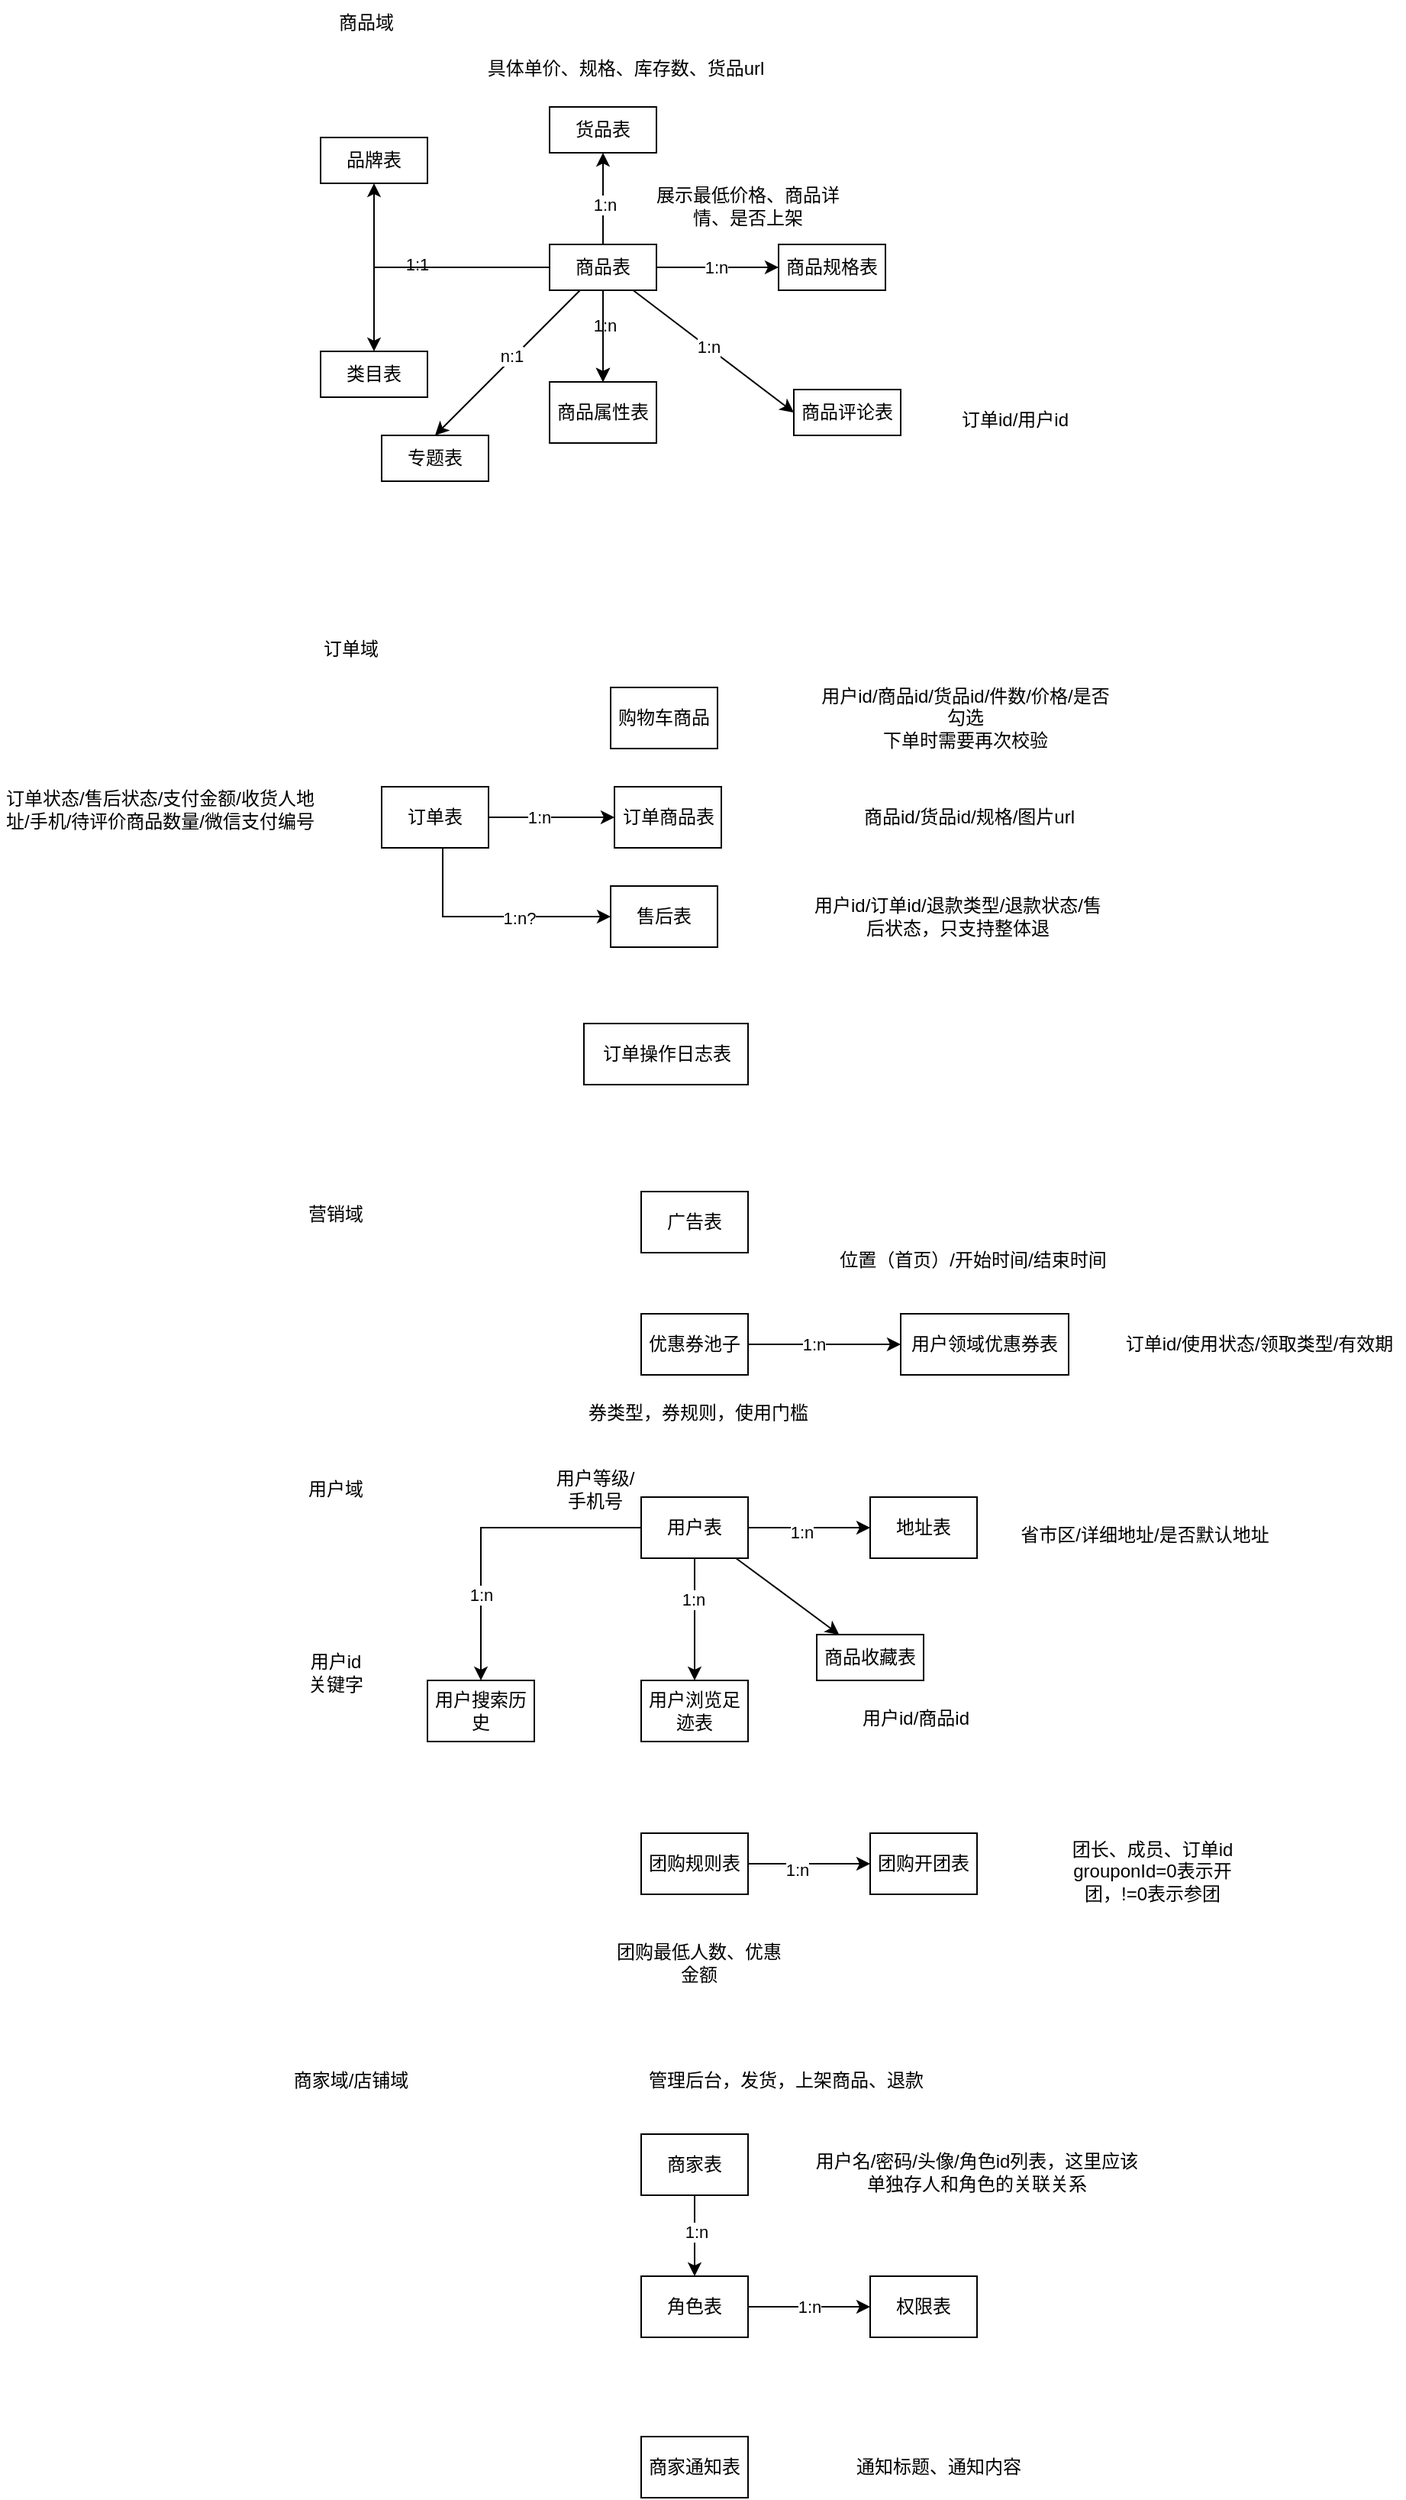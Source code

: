 <mxfile version="21.6.6" type="github">
  <diagram id="R2lEEEUBdFMjLlhIrx00" name="Page-1">
    <mxGraphModel dx="1783" dy="520" grid="1" gridSize="10" guides="1" tooltips="1" connect="1" arrows="1" fold="1" page="1" pageScale="1" pageWidth="850" pageHeight="1100" math="0" shadow="0" extFonts="Permanent Marker^https://fonts.googleapis.com/css?family=Permanent+Marker">
      <root>
        <mxCell id="0" />
        <mxCell id="1" parent="0" />
        <mxCell id="ljNqTBHzjzzW8Y34iLLb-36" value="&lt;div&gt;&lt;br&gt;&lt;/div&gt;&lt;div&gt;&lt;br&gt;&lt;/div&gt;&lt;div&gt;&lt;br&gt;&lt;/div&gt;&lt;div&gt;&lt;br&gt;&lt;/div&gt;&lt;div&gt;&lt;br&gt;&lt;/div&gt;&lt;div&gt;&lt;br&gt;&lt;/div&gt;&lt;div&gt;&lt;br&gt;&lt;/div&gt;&lt;div&gt;&lt;br&gt;&lt;/div&gt;&lt;div&gt;&lt;br&gt;&lt;/div&gt;&lt;div&gt;&lt;br&gt;&lt;/div&gt;&lt;div&gt;&lt;br&gt;&lt;/div&gt;&lt;div&gt;&lt;br&gt;&lt;/div&gt;&lt;div&gt;&lt;br&gt;&lt;/div&gt;&lt;div&gt;&lt;br&gt;&lt;/div&gt;" style="text;html=1;strokeColor=none;fillColor=none;align=center;verticalAlign=middle;whiteSpace=wrap;rounded=0;" parent="1" vertex="1">
          <mxGeometry x="10" y="170" width="60" height="30" as="geometry" />
        </mxCell>
        <mxCell id="ljNqTBHzjzzW8Y34iLLb-44" value="" style="edgeStyle=orthogonalEdgeStyle;rounded=0;orthogonalLoop=1;jettySize=auto;html=1;" parent="1" source="ljNqTBHzjzzW8Y34iLLb-42" target="ljNqTBHzjzzW8Y34iLLb-43" edge="1">
          <mxGeometry relative="1" as="geometry" />
        </mxCell>
        <mxCell id="ljNqTBHzjzzW8Y34iLLb-45" value="1:n" style="edgeLabel;html=1;align=center;verticalAlign=middle;resizable=0;points=[];" parent="ljNqTBHzjzzW8Y34iLLb-44" vertex="1" connectable="0">
          <mxGeometry x="-0.25" y="1" relative="1" as="geometry">
            <mxPoint as="offset" />
          </mxGeometry>
        </mxCell>
        <mxCell id="ljNqTBHzjzzW8Y34iLLb-47" value="" style="edgeStyle=orthogonalEdgeStyle;rounded=0;orthogonalLoop=1;jettySize=auto;html=1;" parent="1" source="ljNqTBHzjzzW8Y34iLLb-42" target="ljNqTBHzjzzW8Y34iLLb-46" edge="1">
          <mxGeometry relative="1" as="geometry" />
        </mxCell>
        <mxCell id="ljNqTBHzjzzW8Y34iLLb-48" value="1:n" style="edgeLabel;html=1;align=center;verticalAlign=middle;resizable=0;points=[];" parent="ljNqTBHzjzzW8Y34iLLb-47" vertex="1" connectable="0">
          <mxGeometry x="-0.025" relative="1" as="geometry">
            <mxPoint as="offset" />
          </mxGeometry>
        </mxCell>
        <mxCell id="ljNqTBHzjzzW8Y34iLLb-50" value="" style="edgeStyle=orthogonalEdgeStyle;rounded=0;orthogonalLoop=1;jettySize=auto;html=1;" parent="1" source="ljNqTBHzjzzW8Y34iLLb-42" target="ljNqTBHzjzzW8Y34iLLb-49" edge="1">
          <mxGeometry relative="1" as="geometry" />
        </mxCell>
        <mxCell id="ljNqTBHzjzzW8Y34iLLb-52" value="1:n" style="edgeLabel;html=1;align=center;verticalAlign=middle;resizable=0;points=[];" parent="ljNqTBHzjzzW8Y34iLLb-50" vertex="1" connectable="0">
          <mxGeometry x="-0.133" y="-1" relative="1" as="geometry">
            <mxPoint as="offset" />
          </mxGeometry>
        </mxCell>
        <mxCell id="ljNqTBHzjzzW8Y34iLLb-55" value="" style="edgeStyle=orthogonalEdgeStyle;rounded=0;orthogonalLoop=1;jettySize=auto;html=1;" parent="1" source="ljNqTBHzjzzW8Y34iLLb-42" target="ljNqTBHzjzzW8Y34iLLb-54" edge="1">
          <mxGeometry relative="1" as="geometry" />
        </mxCell>
        <mxCell id="ljNqTBHzjzzW8Y34iLLb-56" value="1:1" style="edgeLabel;html=1;align=center;verticalAlign=middle;resizable=0;points=[];" parent="ljNqTBHzjzzW8Y34iLLb-55" vertex="1" connectable="0">
          <mxGeometry x="0.024" y="-2" relative="1" as="geometry">
            <mxPoint as="offset" />
          </mxGeometry>
        </mxCell>
        <mxCell id="ljNqTBHzjzzW8Y34iLLb-59" value="" style="edgeStyle=orthogonalEdgeStyle;rounded=0;orthogonalLoop=1;jettySize=auto;html=1;" parent="1" source="ljNqTBHzjzzW8Y34iLLb-42" target="ljNqTBHzjzzW8Y34iLLb-58" edge="1">
          <mxGeometry relative="1" as="geometry" />
        </mxCell>
        <mxCell id="ljNqTBHzjzzW8Y34iLLb-61" value="" style="edgeStyle=orthogonalEdgeStyle;rounded=0;orthogonalLoop=1;jettySize=auto;html=1;" parent="1" source="ljNqTBHzjzzW8Y34iLLb-42" target="ljNqTBHzjzzW8Y34iLLb-43" edge="1">
          <mxGeometry relative="1" as="geometry" />
        </mxCell>
        <mxCell id="ljNqTBHzjzzW8Y34iLLb-62" value="" style="edgeStyle=orthogonalEdgeStyle;rounded=0;orthogonalLoop=1;jettySize=auto;html=1;" parent="1" source="ljNqTBHzjzzW8Y34iLLb-42" target="ljNqTBHzjzzW8Y34iLLb-43" edge="1">
          <mxGeometry relative="1" as="geometry" />
        </mxCell>
        <mxCell id="ljNqTBHzjzzW8Y34iLLb-65" style="rounded=0;orthogonalLoop=1;jettySize=auto;html=1;entryX=0;entryY=0.5;entryDx=0;entryDy=0;" parent="1" source="ljNqTBHzjzzW8Y34iLLb-42" target="ljNqTBHzjzzW8Y34iLLb-64" edge="1">
          <mxGeometry relative="1" as="geometry" />
        </mxCell>
        <mxCell id="ljNqTBHzjzzW8Y34iLLb-66" value="1:n" style="edgeLabel;html=1;align=center;verticalAlign=middle;resizable=0;points=[];" parent="ljNqTBHzjzzW8Y34iLLb-65" vertex="1" connectable="0">
          <mxGeometry x="-0.08" relative="1" as="geometry">
            <mxPoint as="offset" />
          </mxGeometry>
        </mxCell>
        <mxCell id="ljNqTBHzjzzW8Y34iLLb-127" style="rounded=0;orthogonalLoop=1;jettySize=auto;html=1;entryX=0.5;entryY=0;entryDx=0;entryDy=0;" parent="1" source="ljNqTBHzjzzW8Y34iLLb-42" target="ljNqTBHzjzzW8Y34iLLb-125" edge="1">
          <mxGeometry relative="1" as="geometry" />
        </mxCell>
        <mxCell id="ljNqTBHzjzzW8Y34iLLb-128" value="n:1" style="edgeLabel;html=1;align=center;verticalAlign=middle;resizable=0;points=[];" parent="ljNqTBHzjzzW8Y34iLLb-127" vertex="1" connectable="0">
          <mxGeometry x="-0.053" y="-1" relative="1" as="geometry">
            <mxPoint y="-1" as="offset" />
          </mxGeometry>
        </mxCell>
        <mxCell id="ljNqTBHzjzzW8Y34iLLb-42" value="商品表" style="rounded=0;whiteSpace=wrap;html=1;" parent="1" vertex="1">
          <mxGeometry x="250" y="180" width="70" height="30" as="geometry" />
        </mxCell>
        <mxCell id="ljNqTBHzjzzW8Y34iLLb-43" value="商品属性表" style="rounded=0;whiteSpace=wrap;html=1;" parent="1" vertex="1">
          <mxGeometry x="250" y="270" width="70" height="40" as="geometry" />
        </mxCell>
        <mxCell id="ljNqTBHzjzzW8Y34iLLb-46" value="商品规格表" style="rounded=0;whiteSpace=wrap;html=1;" parent="1" vertex="1">
          <mxGeometry x="400" y="180" width="70" height="30" as="geometry" />
        </mxCell>
        <mxCell id="ljNqTBHzjzzW8Y34iLLb-49" value="货品表" style="rounded=0;whiteSpace=wrap;html=1;" parent="1" vertex="1">
          <mxGeometry x="250" y="90" width="70" height="30" as="geometry" />
        </mxCell>
        <mxCell id="ljNqTBHzjzzW8Y34iLLb-51" value="具体单价、规格、库存数、货品url" style="text;html=1;strokeColor=none;fillColor=none;align=center;verticalAlign=middle;whiteSpace=wrap;rounded=0;" parent="1" vertex="1">
          <mxGeometry x="200" y="50" width="200" height="30" as="geometry" />
        </mxCell>
        <mxCell id="ljNqTBHzjzzW8Y34iLLb-53" value="展示最低价格、商品详情、是否上架" style="text;html=1;strokeColor=none;fillColor=none;align=center;verticalAlign=middle;whiteSpace=wrap;rounded=0;" parent="1" vertex="1">
          <mxGeometry x="310" y="140" width="140" height="30" as="geometry" />
        </mxCell>
        <mxCell id="ljNqTBHzjzzW8Y34iLLb-54" value="品牌表" style="rounded=0;whiteSpace=wrap;html=1;" parent="1" vertex="1">
          <mxGeometry x="100" y="110" width="70" height="30" as="geometry" />
        </mxCell>
        <mxCell id="ljNqTBHzjzzW8Y34iLLb-58" value="类目表" style="rounded=0;whiteSpace=wrap;html=1;" parent="1" vertex="1">
          <mxGeometry x="100" y="250" width="70" height="30" as="geometry" />
        </mxCell>
        <mxCell id="ljNqTBHzjzzW8Y34iLLb-60" value="商品域" style="text;html=1;strokeColor=none;fillColor=none;align=center;verticalAlign=middle;whiteSpace=wrap;rounded=0;" parent="1" vertex="1">
          <mxGeometry x="100" y="20" width="60" height="30" as="geometry" />
        </mxCell>
        <mxCell id="ljNqTBHzjzzW8Y34iLLb-64" value="商品评论表" style="rounded=0;whiteSpace=wrap;html=1;" parent="1" vertex="1">
          <mxGeometry x="410" y="275" width="70" height="30" as="geometry" />
        </mxCell>
        <mxCell id="ljNqTBHzjzzW8Y34iLLb-67" value="订单id/用户id" style="text;html=1;strokeColor=none;fillColor=none;align=center;verticalAlign=middle;whiteSpace=wrap;rounded=0;" parent="1" vertex="1">
          <mxGeometry x="510" y="280" width="90" height="30" as="geometry" />
        </mxCell>
        <mxCell id="ljNqTBHzjzzW8Y34iLLb-68" value="商品收藏表" style="rounded=0;whiteSpace=wrap;html=1;" parent="1" vertex="1">
          <mxGeometry x="425" y="1090" width="70" height="30" as="geometry" />
        </mxCell>
        <mxCell id="ljNqTBHzjzzW8Y34iLLb-71" value="订单域" style="text;html=1;strokeColor=none;fillColor=none;align=center;verticalAlign=middle;whiteSpace=wrap;rounded=0;" parent="1" vertex="1">
          <mxGeometry x="90" y="430" width="60" height="30" as="geometry" />
        </mxCell>
        <mxCell id="ljNqTBHzjzzW8Y34iLLb-72" value="购物车商品" style="rounded=0;whiteSpace=wrap;html=1;" parent="1" vertex="1">
          <mxGeometry x="290" y="470" width="70" height="40" as="geometry" />
        </mxCell>
        <mxCell id="ljNqTBHzjzzW8Y34iLLb-73" value="用户id/商品id/货品id/件数/价格/是否勾选&lt;br&gt;下单时需要再次校验" style="text;html=1;strokeColor=none;fillColor=none;align=center;verticalAlign=middle;whiteSpace=wrap;rounded=0;" parent="1" vertex="1">
          <mxGeometry x="425" y="475" width="195" height="30" as="geometry" />
        </mxCell>
        <mxCell id="ljNqTBHzjzzW8Y34iLLb-74" value="营销域" style="text;html=1;strokeColor=none;fillColor=none;align=center;verticalAlign=middle;whiteSpace=wrap;rounded=0;" parent="1" vertex="1">
          <mxGeometry x="80" y="800" width="60" height="30" as="geometry" />
        </mxCell>
        <mxCell id="ljNqTBHzjzzW8Y34iLLb-75" value="广告表" style="rounded=0;whiteSpace=wrap;html=1;" parent="1" vertex="1">
          <mxGeometry x="310" y="800" width="70" height="40" as="geometry" />
        </mxCell>
        <mxCell id="ljNqTBHzjzzW8Y34iLLb-76" value="位置（首页）/开始时间/结束时间" style="text;html=1;strokeColor=none;fillColor=none;align=center;verticalAlign=middle;whiteSpace=wrap;rounded=0;" parent="1" vertex="1">
          <mxGeometry x="430" y="830" width="195" height="30" as="geometry" />
        </mxCell>
        <mxCell id="ljNqTBHzjzzW8Y34iLLb-77" value="用户域" style="text;html=1;strokeColor=none;fillColor=none;align=center;verticalAlign=middle;whiteSpace=wrap;rounded=0;" parent="1" vertex="1">
          <mxGeometry x="80" y="980" width="60" height="30" as="geometry" />
        </mxCell>
        <mxCell id="ljNqTBHzjzzW8Y34iLLb-80" value="" style="edgeStyle=orthogonalEdgeStyle;rounded=0;orthogonalLoop=1;jettySize=auto;html=1;" parent="1" source="ljNqTBHzjzzW8Y34iLLb-78" target="ljNqTBHzjzzW8Y34iLLb-79" edge="1">
          <mxGeometry relative="1" as="geometry" />
        </mxCell>
        <mxCell id="ljNqTBHzjzzW8Y34iLLb-81" value="1:n" style="edgeLabel;html=1;align=center;verticalAlign=middle;resizable=0;points=[];" parent="ljNqTBHzjzzW8Y34iLLb-80" vertex="1" connectable="0">
          <mxGeometry x="-0.125" y="-3" relative="1" as="geometry">
            <mxPoint as="offset" />
          </mxGeometry>
        </mxCell>
        <mxCell id="ljNqTBHzjzzW8Y34iLLb-95" value="" style="edgeStyle=orthogonalEdgeStyle;rounded=0;orthogonalLoop=1;jettySize=auto;html=1;" parent="1" source="ljNqTBHzjzzW8Y34iLLb-78" target="ljNqTBHzjzzW8Y34iLLb-94" edge="1">
          <mxGeometry relative="1" as="geometry" />
        </mxCell>
        <mxCell id="ljNqTBHzjzzW8Y34iLLb-97" value="1:n" style="edgeLabel;html=1;align=center;verticalAlign=middle;resizable=0;points=[];" parent="ljNqTBHzjzzW8Y34iLLb-95" vertex="1" connectable="0">
          <mxGeometry x="-0.325" y="-1" relative="1" as="geometry">
            <mxPoint as="offset" />
          </mxGeometry>
        </mxCell>
        <mxCell id="ljNqTBHzjzzW8Y34iLLb-122" style="edgeStyle=orthogonalEdgeStyle;rounded=0;orthogonalLoop=1;jettySize=auto;html=1;entryX=0.5;entryY=0;entryDx=0;entryDy=0;" parent="1" source="ljNqTBHzjzzW8Y34iLLb-78" target="ljNqTBHzjzzW8Y34iLLb-121" edge="1">
          <mxGeometry relative="1" as="geometry" />
        </mxCell>
        <mxCell id="ljNqTBHzjzzW8Y34iLLb-123" value="1:n" style="edgeLabel;html=1;align=center;verticalAlign=middle;resizable=0;points=[];" parent="ljNqTBHzjzzW8Y34iLLb-122" vertex="1" connectable="0">
          <mxGeometry x="0.454" relative="1" as="geometry">
            <mxPoint as="offset" />
          </mxGeometry>
        </mxCell>
        <mxCell id="ljNqTBHzjzzW8Y34iLLb-126" style="rounded=0;orthogonalLoop=1;jettySize=auto;html=1;" parent="1" source="ljNqTBHzjzzW8Y34iLLb-78" target="ljNqTBHzjzzW8Y34iLLb-68" edge="1">
          <mxGeometry relative="1" as="geometry" />
        </mxCell>
        <mxCell id="ljNqTBHzjzzW8Y34iLLb-78" value="用户表" style="rounded=0;whiteSpace=wrap;html=1;" parent="1" vertex="1">
          <mxGeometry x="310" y="1000" width="70" height="40" as="geometry" />
        </mxCell>
        <mxCell id="ljNqTBHzjzzW8Y34iLLb-79" value="地址表" style="rounded=0;whiteSpace=wrap;html=1;" parent="1" vertex="1">
          <mxGeometry x="460" y="1000" width="70" height="40" as="geometry" />
        </mxCell>
        <mxCell id="ljNqTBHzjzzW8Y34iLLb-82" value="省市区/详细地址/是否默认地址" style="text;html=1;strokeColor=none;fillColor=none;align=center;verticalAlign=middle;whiteSpace=wrap;rounded=0;" parent="1" vertex="1">
          <mxGeometry x="550" y="1010" width="180" height="30" as="geometry" />
        </mxCell>
        <mxCell id="ljNqTBHzjzzW8Y34iLLb-119" style="edgeStyle=orthogonalEdgeStyle;rounded=0;orthogonalLoop=1;jettySize=auto;html=1;" parent="1" source="ljNqTBHzjzzW8Y34iLLb-83" target="ljNqTBHzjzzW8Y34iLLb-116" edge="1">
          <mxGeometry relative="1" as="geometry" />
        </mxCell>
        <mxCell id="ljNqTBHzjzzW8Y34iLLb-120" value="1:n" style="edgeLabel;html=1;align=center;verticalAlign=middle;resizable=0;points=[];" parent="ljNqTBHzjzzW8Y34iLLb-119" vertex="1" connectable="0">
          <mxGeometry x="-0.094" y="1" relative="1" as="geometry">
            <mxPoint as="offset" />
          </mxGeometry>
        </mxCell>
        <mxCell id="ljNqTBHzjzzW8Y34iLLb-83" value="商家表" style="rounded=0;whiteSpace=wrap;html=1;" parent="1" vertex="1">
          <mxGeometry x="310" y="1417" width="70" height="40" as="geometry" />
        </mxCell>
        <mxCell id="ljNqTBHzjzzW8Y34iLLb-84" value="商家域/店铺域" style="text;html=1;strokeColor=none;fillColor=none;align=center;verticalAlign=middle;whiteSpace=wrap;rounded=0;" parent="1" vertex="1">
          <mxGeometry x="75" y="1367" width="90" height="30" as="geometry" />
        </mxCell>
        <mxCell id="ljNqTBHzjzzW8Y34iLLb-85" value="用户名/密码/头像/角色id列表，这里应该单独存人和角色的关联关系" style="text;html=1;strokeColor=none;fillColor=none;align=center;verticalAlign=middle;whiteSpace=wrap;rounded=0;" parent="1" vertex="1">
          <mxGeometry x="420" y="1427" width="220" height="30" as="geometry" />
        </mxCell>
        <mxCell id="ljNqTBHzjzzW8Y34iLLb-86" value="售后表" style="rounded=0;whiteSpace=wrap;html=1;" parent="1" vertex="1">
          <mxGeometry x="290" y="600" width="70" height="40" as="geometry" />
        </mxCell>
        <mxCell id="ljNqTBHzjzzW8Y34iLLb-87" value="用户id/订单id/退款类型/退款状态/售后状态，只支持整体退" style="text;html=1;strokeColor=none;fillColor=none;align=center;verticalAlign=middle;whiteSpace=wrap;rounded=0;" parent="1" vertex="1">
          <mxGeometry x="420" y="605" width="195" height="30" as="geometry" />
        </mxCell>
        <mxCell id="ljNqTBHzjzzW8Y34iLLb-90" style="edgeStyle=orthogonalEdgeStyle;rounded=0;orthogonalLoop=1;jettySize=auto;html=1;entryX=0;entryY=0.5;entryDx=0;entryDy=0;" parent="1" source="ljNqTBHzjzzW8Y34iLLb-88" target="ljNqTBHzjzzW8Y34iLLb-89" edge="1">
          <mxGeometry relative="1" as="geometry" />
        </mxCell>
        <mxCell id="ljNqTBHzjzzW8Y34iLLb-91" value="1:n" style="edgeLabel;html=1;align=center;verticalAlign=middle;resizable=0;points=[];" parent="ljNqTBHzjzzW8Y34iLLb-90" vertex="1" connectable="0">
          <mxGeometry x="-0.14" relative="1" as="geometry">
            <mxPoint as="offset" />
          </mxGeometry>
        </mxCell>
        <mxCell id="ljNqTBHzjzzW8Y34iLLb-88" value="优惠券池子" style="rounded=0;whiteSpace=wrap;html=1;" parent="1" vertex="1">
          <mxGeometry x="310" y="880" width="70" height="40" as="geometry" />
        </mxCell>
        <mxCell id="ljNqTBHzjzzW8Y34iLLb-89" value="用户领域优惠券表" style="rounded=0;whiteSpace=wrap;html=1;" parent="1" vertex="1">
          <mxGeometry x="480" y="880" width="110" height="40" as="geometry" />
        </mxCell>
        <mxCell id="ljNqTBHzjzzW8Y34iLLb-92" value="订单id/使用状态/领取类型/有效期" style="text;html=1;strokeColor=none;fillColor=none;align=center;verticalAlign=middle;whiteSpace=wrap;rounded=0;" parent="1" vertex="1">
          <mxGeometry x="620" y="885" width="190" height="30" as="geometry" />
        </mxCell>
        <mxCell id="ljNqTBHzjzzW8Y34iLLb-93" value="券类型，券规则，使用门槛" style="text;html=1;strokeColor=none;fillColor=none;align=center;verticalAlign=middle;whiteSpace=wrap;rounded=0;" parent="1" vertex="1">
          <mxGeometry x="265" y="930" width="165" height="30" as="geometry" />
        </mxCell>
        <mxCell id="ljNqTBHzjzzW8Y34iLLb-94" value="用户浏览足迹表" style="rounded=0;whiteSpace=wrap;html=1;" parent="1" vertex="1">
          <mxGeometry x="310" y="1120" width="70" height="40" as="geometry" />
        </mxCell>
        <mxCell id="ljNqTBHzjzzW8Y34iLLb-96" value="用户id/商品id" style="text;html=1;strokeColor=none;fillColor=none;align=center;verticalAlign=middle;whiteSpace=wrap;rounded=0;" parent="1" vertex="1">
          <mxGeometry x="400" y="1130" width="180" height="30" as="geometry" />
        </mxCell>
        <mxCell id="ljNqTBHzjzzW8Y34iLLb-100" value="" style="edgeStyle=orthogonalEdgeStyle;rounded=0;orthogonalLoop=1;jettySize=auto;html=1;" parent="1" source="ljNqTBHzjzzW8Y34iLLb-98" target="ljNqTBHzjzzW8Y34iLLb-99" edge="1">
          <mxGeometry relative="1" as="geometry" />
        </mxCell>
        <mxCell id="ljNqTBHzjzzW8Y34iLLb-101" value="1:n" style="edgeLabel;html=1;align=center;verticalAlign=middle;resizable=0;points=[];" parent="ljNqTBHzjzzW8Y34iLLb-100" vertex="1" connectable="0">
          <mxGeometry x="-0.2" y="-4" relative="1" as="geometry">
            <mxPoint as="offset" />
          </mxGeometry>
        </mxCell>
        <mxCell id="ljNqTBHzjzzW8Y34iLLb-98" value="团购规则表" style="rounded=0;whiteSpace=wrap;html=1;" parent="1" vertex="1">
          <mxGeometry x="310" y="1220" width="70" height="40" as="geometry" />
        </mxCell>
        <mxCell id="ljNqTBHzjzzW8Y34iLLb-99" value="团购开团表" style="rounded=0;whiteSpace=wrap;html=1;" parent="1" vertex="1">
          <mxGeometry x="460" y="1220" width="70" height="40" as="geometry" />
        </mxCell>
        <mxCell id="ljNqTBHzjzzW8Y34iLLb-102" value="团长、成员、订单id&lt;br&gt;grouponId=0表示开团，!=0表示参团" style="text;html=1;strokeColor=none;fillColor=none;align=center;verticalAlign=middle;whiteSpace=wrap;rounded=0;" parent="1" vertex="1">
          <mxGeometry x="590" y="1230" width="110" height="30" as="geometry" />
        </mxCell>
        <mxCell id="ljNqTBHzjzzW8Y34iLLb-103" value="团购最低人数、优惠金额" style="text;html=1;strokeColor=none;fillColor=none;align=center;verticalAlign=middle;whiteSpace=wrap;rounded=0;" parent="1" vertex="1">
          <mxGeometry x="292.5" y="1290" width="110" height="30" as="geometry" />
        </mxCell>
        <mxCell id="ljNqTBHzjzzW8Y34iLLb-104" value="订单操作日志表" style="rounded=0;whiteSpace=wrap;html=1;" parent="1" vertex="1">
          <mxGeometry x="272.5" y="690" width="107.5" height="40" as="geometry" />
        </mxCell>
        <mxCell id="ljNqTBHzjzzW8Y34iLLb-105" value="商家通知表" style="rounded=0;whiteSpace=wrap;html=1;" parent="1" vertex="1">
          <mxGeometry x="310" y="1615" width="70" height="40" as="geometry" />
        </mxCell>
        <mxCell id="ljNqTBHzjzzW8Y34iLLb-106" value="通知标题、通知内容" style="text;html=1;strokeColor=none;fillColor=none;align=center;verticalAlign=middle;whiteSpace=wrap;rounded=0;" parent="1" vertex="1">
          <mxGeometry x="425" y="1620" width="160" height="30" as="geometry" />
        </mxCell>
        <mxCell id="ljNqTBHzjzzW8Y34iLLb-110" style="edgeStyle=orthogonalEdgeStyle;rounded=0;orthogonalLoop=1;jettySize=auto;html=1;" parent="1" source="ljNqTBHzjzzW8Y34iLLb-107" target="ljNqTBHzjzzW8Y34iLLb-109" edge="1">
          <mxGeometry relative="1" as="geometry" />
        </mxCell>
        <mxCell id="ljNqTBHzjzzW8Y34iLLb-111" value="1:n" style="edgeLabel;html=1;align=center;verticalAlign=middle;resizable=0;points=[];" parent="ljNqTBHzjzzW8Y34iLLb-110" vertex="1" connectable="0">
          <mxGeometry x="-0.2" relative="1" as="geometry">
            <mxPoint as="offset" />
          </mxGeometry>
        </mxCell>
        <mxCell id="ljNqTBHzjzzW8Y34iLLb-113" style="edgeStyle=orthogonalEdgeStyle;rounded=0;orthogonalLoop=1;jettySize=auto;html=1;entryX=0;entryY=0.5;entryDx=0;entryDy=0;" parent="1" source="ljNqTBHzjzzW8Y34iLLb-107" target="ljNqTBHzjzzW8Y34iLLb-86" edge="1">
          <mxGeometry relative="1" as="geometry">
            <Array as="points">
              <mxPoint x="180" y="620" />
            </Array>
          </mxGeometry>
        </mxCell>
        <mxCell id="ljNqTBHzjzzW8Y34iLLb-114" value="1:n?" style="edgeLabel;html=1;align=center;verticalAlign=middle;resizable=0;points=[];" parent="ljNqTBHzjzzW8Y34iLLb-113" vertex="1" connectable="0">
          <mxGeometry x="0.226" y="-1" relative="1" as="geometry">
            <mxPoint as="offset" />
          </mxGeometry>
        </mxCell>
        <mxCell id="ljNqTBHzjzzW8Y34iLLb-107" value="订单表" style="rounded=0;whiteSpace=wrap;html=1;" parent="1" vertex="1">
          <mxGeometry x="140" y="535" width="70" height="40" as="geometry" />
        </mxCell>
        <mxCell id="ljNqTBHzjzzW8Y34iLLb-108" value="订单状态/售后状态/支付金额/收货人地址/手机/待评价商品数量/微信支付编号" style="text;html=1;strokeColor=none;fillColor=none;align=center;verticalAlign=middle;whiteSpace=wrap;rounded=0;" parent="1" vertex="1">
          <mxGeometry x="-110" y="535" width="210" height="30" as="geometry" />
        </mxCell>
        <mxCell id="ljNqTBHzjzzW8Y34iLLb-109" value="订单商品表" style="rounded=0;whiteSpace=wrap;html=1;" parent="1" vertex="1">
          <mxGeometry x="292.5" y="535" width="70" height="40" as="geometry" />
        </mxCell>
        <mxCell id="ljNqTBHzjzzW8Y34iLLb-112" value="商品id/货品id/规格/图片url" style="text;html=1;strokeColor=none;fillColor=none;align=center;verticalAlign=middle;whiteSpace=wrap;rounded=0;" parent="1" vertex="1">
          <mxGeometry x="440" y="540" width="170" height="30" as="geometry" />
        </mxCell>
        <mxCell id="ljNqTBHzjzzW8Y34iLLb-118" value="1:n" style="edgeStyle=orthogonalEdgeStyle;rounded=0;orthogonalLoop=1;jettySize=auto;html=1;" parent="1" source="ljNqTBHzjzzW8Y34iLLb-116" target="ljNqTBHzjzzW8Y34iLLb-117" edge="1">
          <mxGeometry relative="1" as="geometry" />
        </mxCell>
        <mxCell id="ljNqTBHzjzzW8Y34iLLb-116" value="角色表" style="rounded=0;whiteSpace=wrap;html=1;" parent="1" vertex="1">
          <mxGeometry x="310" y="1510" width="70" height="40" as="geometry" />
        </mxCell>
        <mxCell id="ljNqTBHzjzzW8Y34iLLb-117" value="权限表" style="rounded=0;whiteSpace=wrap;html=1;" parent="1" vertex="1">
          <mxGeometry x="460" y="1510" width="70" height="40" as="geometry" />
        </mxCell>
        <mxCell id="ljNqTBHzjzzW8Y34iLLb-121" value="用户搜索历史" style="rounded=0;whiteSpace=wrap;html=1;" parent="1" vertex="1">
          <mxGeometry x="170" y="1120" width="70" height="40" as="geometry" />
        </mxCell>
        <mxCell id="ljNqTBHzjzzW8Y34iLLb-124" value="用户id&lt;br&gt;关键字" style="text;html=1;strokeColor=none;fillColor=none;align=center;verticalAlign=middle;whiteSpace=wrap;rounded=0;" parent="1" vertex="1">
          <mxGeometry x="80" y="1100" width="60" height="30" as="geometry" />
        </mxCell>
        <mxCell id="ljNqTBHzjzzW8Y34iLLb-125" value="专题表" style="rounded=0;whiteSpace=wrap;html=1;" parent="1" vertex="1">
          <mxGeometry x="140" y="305" width="70" height="30" as="geometry" />
        </mxCell>
        <mxCell id="ljNqTBHzjzzW8Y34iLLb-129" value="用户等级/手机号" style="text;html=1;strokeColor=none;fillColor=none;align=center;verticalAlign=middle;whiteSpace=wrap;rounded=0;" parent="1" vertex="1">
          <mxGeometry x="250" y="980" width="60" height="30" as="geometry" />
        </mxCell>
        <mxCell id="ljNqTBHzjzzW8Y34iLLb-130" value="管理后台，发货，上架商品、退款" style="text;html=1;strokeColor=none;fillColor=none;align=center;verticalAlign=middle;whiteSpace=wrap;rounded=0;" parent="1" vertex="1">
          <mxGeometry x="300" y="1367" width="210" height="30" as="geometry" />
        </mxCell>
      </root>
    </mxGraphModel>
  </diagram>
</mxfile>
